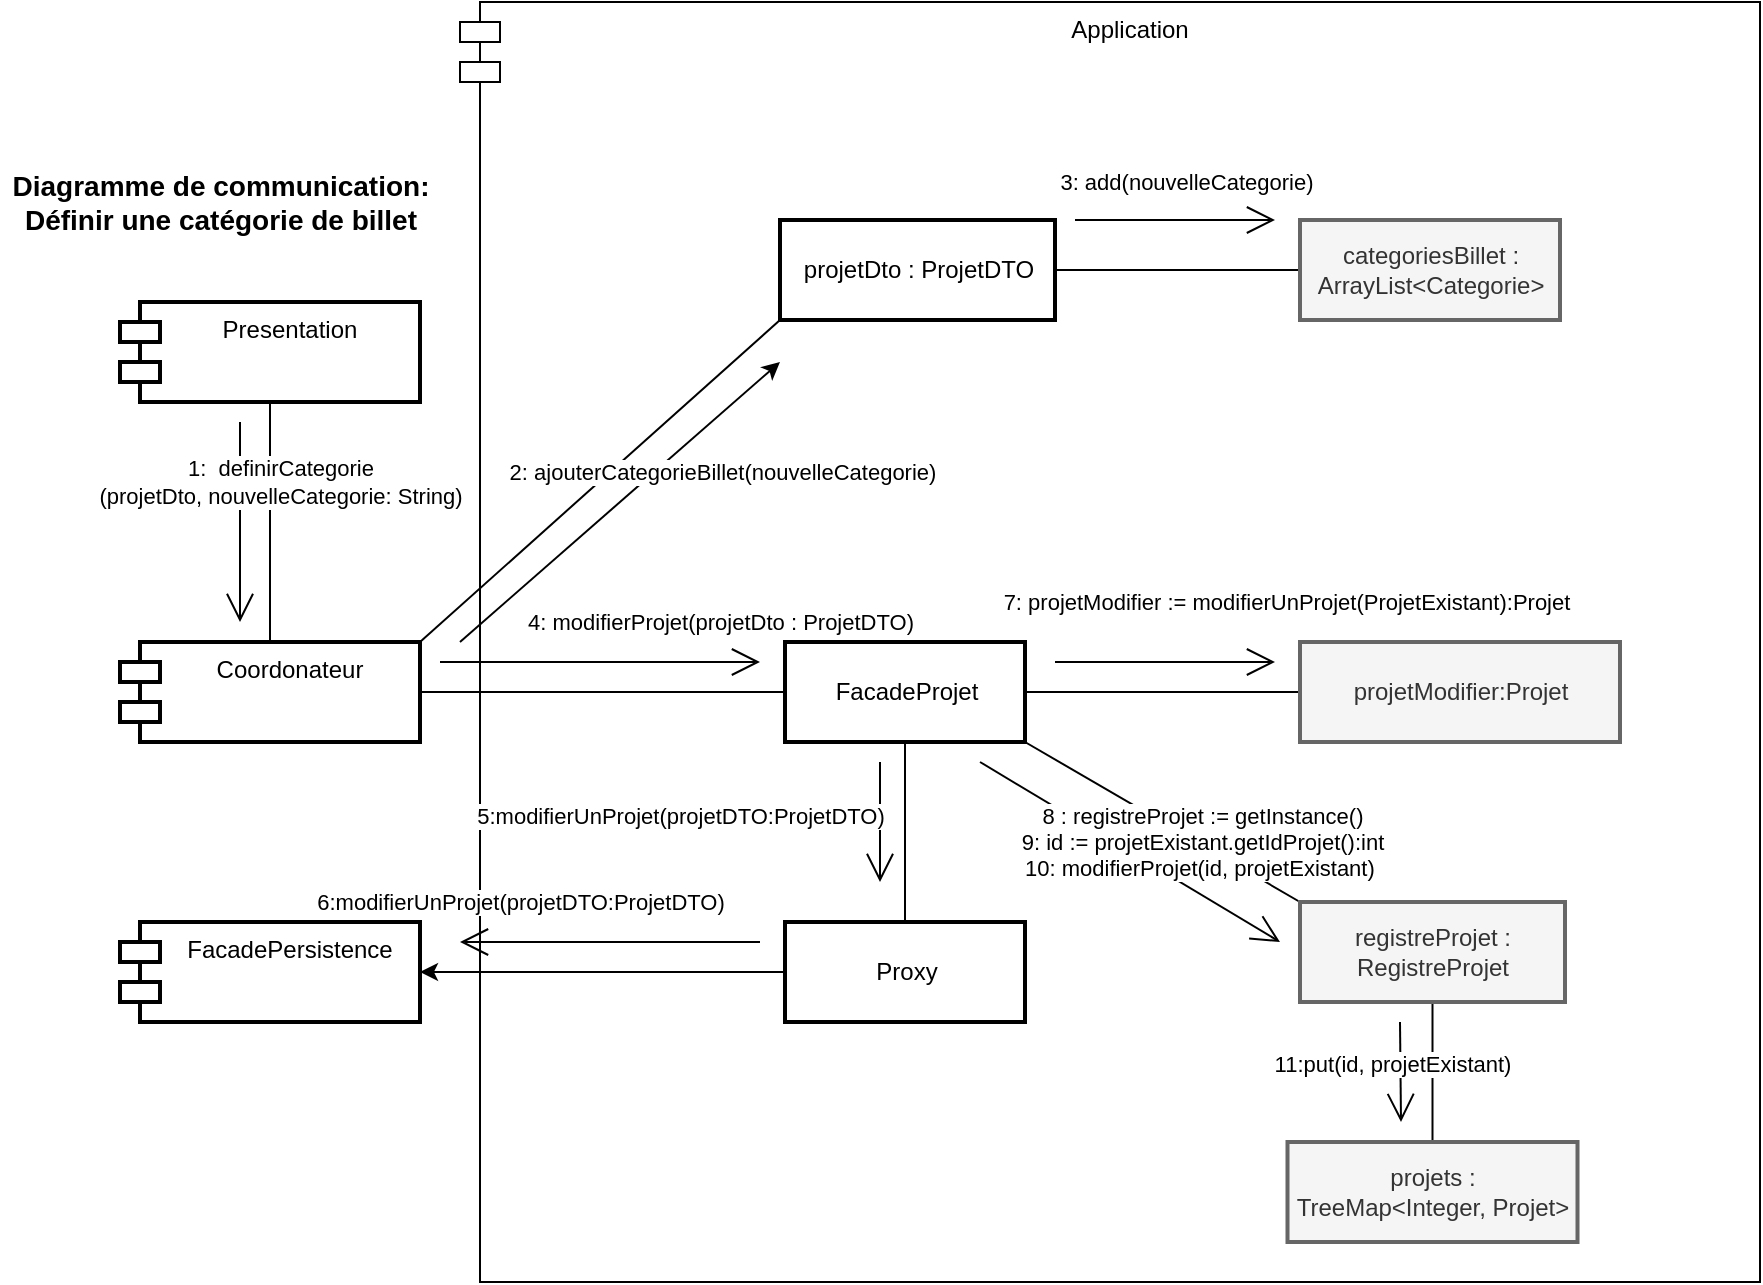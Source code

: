 <mxfile version="20.0.4" type="github">
  <diagram id="52IZLL7xsQzxs3NUUl1_" name="Page-1">
    <mxGraphModel dx="1247" dy="1770" grid="1" gridSize="10" guides="1" tooltips="1" connect="1" arrows="1" fold="1" page="1" pageScale="1" pageWidth="850" pageHeight="1100" math="0" shadow="0">
      <root>
        <mxCell id="0" />
        <mxCell id="1" parent="0" />
        <mxCell id="hDqs2hNm1gBTOTLuySX5-2" value="Coordonateur" style="shape=module;align=left;spacingLeft=20;align=center;verticalAlign=top;strokeWidth=2;" parent="1" vertex="1">
          <mxGeometry x="100" y="-280" width="150" height="50" as="geometry" />
        </mxCell>
        <mxCell id="hDqs2hNm1gBTOTLuySX5-3" value="Application" style="shape=module;align=left;spacingLeft=20;align=center;verticalAlign=top;" parent="1" vertex="1">
          <mxGeometry x="270" y="-600" width="650" height="640" as="geometry" />
        </mxCell>
        <mxCell id="zlBf4Wz0gLvxMZk6vgf--22" style="rounded=0;orthogonalLoop=1;jettySize=auto;html=1;entryX=0;entryY=0;entryDx=0;entryDy=0;endArrow=none;endFill=0;exitX=1;exitY=1;exitDx=0;exitDy=0;" parent="1" source="zlBf4Wz0gLvxMZk6vgf--5" target="TzgPYY4RlzZjaDo3wwwL-1" edge="1">
          <mxGeometry relative="1" as="geometry" />
        </mxCell>
        <mxCell id="TzgPYY4RlzZjaDo3wwwL-3" style="edgeStyle=none;rounded=0;orthogonalLoop=1;jettySize=auto;html=1;entryX=0;entryY=0.5;entryDx=0;entryDy=0;endArrow=none;endFill=0;" parent="1" source="zlBf4Wz0gLvxMZk6vgf--5" target="TzgPYY4RlzZjaDo3wwwL-2" edge="1">
          <mxGeometry relative="1" as="geometry" />
        </mxCell>
        <mxCell id="XJ4jBkE-fNK3LaErpKET-2" style="edgeStyle=none;rounded=0;orthogonalLoop=1;jettySize=auto;html=1;fontSize=21;endArrow=none;endFill=0;strokeWidth=1;" parent="1" source="zlBf4Wz0gLvxMZk6vgf--5" target="XJ4jBkE-fNK3LaErpKET-1" edge="1">
          <mxGeometry relative="1" as="geometry" />
        </mxCell>
        <mxCell id="zlBf4Wz0gLvxMZk6vgf--5" value="FacadeProjet" style="html=1;strokeWidth=2;" parent="1" vertex="1">
          <mxGeometry x="432.5" y="-280" width="120" height="50" as="geometry" />
        </mxCell>
        <mxCell id="zlBf4Wz0gLvxMZk6vgf--6" value="" style="endArrow=open;endFill=1;endSize=12;html=1;rounded=0;" parent="1" edge="1">
          <mxGeometry width="160" relative="1" as="geometry">
            <mxPoint x="260" y="-270" as="sourcePoint" />
            <mxPoint x="420" y="-270" as="targetPoint" />
          </mxGeometry>
        </mxCell>
        <mxCell id="zlBf4Wz0gLvxMZk6vgf--7" value="4: modifierProjet(projetDto : ProjetDTO)" style="edgeLabel;html=1;align=center;verticalAlign=middle;resizable=0;points=[];" parent="zlBf4Wz0gLvxMZk6vgf--6" connectable="0" vertex="1">
          <mxGeometry x="0.176" relative="1" as="geometry">
            <mxPoint x="46" y="-20" as="offset" />
          </mxGeometry>
        </mxCell>
        <mxCell id="zlBf4Wz0gLvxMZk6vgf--12" value="" style="endArrow=open;endFill=1;endSize=12;html=1;rounded=0;" parent="1" edge="1">
          <mxGeometry width="160" relative="1" as="geometry">
            <mxPoint x="567.5" y="-270" as="sourcePoint" />
            <mxPoint x="677.5" y="-270" as="targetPoint" />
          </mxGeometry>
        </mxCell>
        <mxCell id="zlBf4Wz0gLvxMZk6vgf--13" value="7: projetModifier := modifierUnProjet(ProjetExistant):Projet" style="edgeLabel;html=1;align=center;verticalAlign=middle;resizable=0;points=[];" parent="zlBf4Wz0gLvxMZk6vgf--12" connectable="0" vertex="1">
          <mxGeometry x="0.176" relative="1" as="geometry">
            <mxPoint x="51" y="-30" as="offset" />
          </mxGeometry>
        </mxCell>
        <mxCell id="zlBf4Wz0gLvxMZk6vgf--21" value="" style="endArrow=none;html=1;rounded=0;exitX=1;exitY=0.5;exitDx=0;exitDy=0;entryX=0;entryY=0.5;entryDx=0;entryDy=0;" parent="1" source="hDqs2hNm1gBTOTLuySX5-2" target="zlBf4Wz0gLvxMZk6vgf--5" edge="1">
          <mxGeometry width="50" height="50" relative="1" as="geometry">
            <mxPoint x="620" y="-110" as="sourcePoint" />
            <mxPoint x="670" y="-160" as="targetPoint" />
          </mxGeometry>
        </mxCell>
        <mxCell id="zlBf4Wz0gLvxMZk6vgf--28" value="Diagramme de communication:&lt;br style=&quot;font-size: 14px;&quot;&gt;Définir une catégorie de billet" style="text;html=1;align=center;verticalAlign=middle;resizable=0;points=[];autosize=1;strokeColor=none;fillColor=none;fontStyle=1;fontSize=14;" parent="1" vertex="1">
          <mxGeometry x="40" y="-520" width="220" height="40" as="geometry" />
        </mxCell>
        <mxCell id="dk3OCbrw461VhQ2k63uT-57" style="edgeStyle=none;rounded=0;orthogonalLoop=1;jettySize=auto;html=1;exitX=0.5;exitY=1;exitDx=0;exitDy=0;entryX=0.5;entryY=0;entryDx=0;entryDy=0;endArrow=none;endFill=0;" parent="1" source="TzgPYY4RlzZjaDo3wwwL-1" target="dk3OCbrw461VhQ2k63uT-56" edge="1">
          <mxGeometry relative="1" as="geometry" />
        </mxCell>
        <mxCell id="TzgPYY4RlzZjaDo3wwwL-1" value="registreProjet : &lt;br&gt;RegistreProjet" style="html=1;fillColor=#f5f5f5;fontColor=#333333;strokeColor=#666666;strokeWidth=2;" parent="1" vertex="1">
          <mxGeometry x="690" y="-150" width="132.5" height="50" as="geometry" />
        </mxCell>
        <mxCell id="TzgPYY4RlzZjaDo3wwwL-2" value="projetModifier:Projet" style="html=1;fillColor=#f5f5f5;fontColor=#333333;strokeColor=#666666;strokeWidth=2;" parent="1" vertex="1">
          <mxGeometry x="690" y="-280" width="160" height="50" as="geometry" />
        </mxCell>
        <mxCell id="TzgPYY4RlzZjaDo3wwwL-5" value="" style="endArrow=open;endFill=1;endSize=12;html=1;rounded=0;exitX=0;exitY=1;exitDx=0;exitDy=0;" parent="1" edge="1">
          <mxGeometry width="160" relative="1" as="geometry">
            <mxPoint x="530" y="-220" as="sourcePoint" />
            <mxPoint x="680" y="-130" as="targetPoint" />
          </mxGeometry>
        </mxCell>
        <mxCell id="TzgPYY4RlzZjaDo3wwwL-6" value="8 : registreProjet := getInstance()&lt;br&gt;9: id := projetExistant.getIdProjet():int&lt;br&gt;10: modifierProjet(id, projetExistant)&amp;nbsp;" style="edgeLabel;html=1;align=center;verticalAlign=middle;resizable=0;points=[];" parent="TzgPYY4RlzZjaDo3wwwL-5" connectable="0" vertex="1">
          <mxGeometry x="0.176" relative="1" as="geometry">
            <mxPoint x="22" y="-13" as="offset" />
          </mxGeometry>
        </mxCell>
        <mxCell id="dk3OCbrw461VhQ2k63uT-36" style="edgeStyle=none;rounded=0;orthogonalLoop=1;jettySize=auto;html=1;entryX=0.5;entryY=0;entryDx=0;entryDy=0;endArrow=none;endFill=0;" parent="1" source="dk3OCbrw461VhQ2k63uT-35" target="hDqs2hNm1gBTOTLuySX5-2" edge="1">
          <mxGeometry relative="1" as="geometry" />
        </mxCell>
        <mxCell id="dk3OCbrw461VhQ2k63uT-35" value="Presentation" style="shape=module;align=left;spacingLeft=20;align=center;verticalAlign=top;strokeWidth=2;" parent="1" vertex="1">
          <mxGeometry x="100" y="-450" width="150" height="50" as="geometry" />
        </mxCell>
        <mxCell id="dk3OCbrw461VhQ2k63uT-37" value="" style="endArrow=open;endFill=1;endSize=12;html=1;rounded=0;" parent="1" edge="1">
          <mxGeometry width="160" relative="1" as="geometry">
            <mxPoint x="160" y="-390" as="sourcePoint" />
            <mxPoint x="160" y="-290" as="targetPoint" />
          </mxGeometry>
        </mxCell>
        <mxCell id="dk3OCbrw461VhQ2k63uT-38" value="1:&amp;nbsp; definirCategorie&lt;br&gt;(projetDto, nouvelleCategorie: String)" style="edgeLabel;html=1;align=center;verticalAlign=middle;resizable=0;points=[];" parent="dk3OCbrw461VhQ2k63uT-37" connectable="0" vertex="1">
          <mxGeometry x="0.176" relative="1" as="geometry">
            <mxPoint x="20" y="-29" as="offset" />
          </mxGeometry>
        </mxCell>
        <mxCell id="dk3OCbrw461VhQ2k63uT-49" style="edgeStyle=none;rounded=0;orthogonalLoop=1;jettySize=auto;html=1;exitX=0;exitY=1;exitDx=0;exitDy=0;entryX=1;entryY=0;entryDx=0;entryDy=0;endArrow=none;endFill=0;" parent="1" source="dk3OCbrw461VhQ2k63uT-44" target="hDqs2hNm1gBTOTLuySX5-2" edge="1">
          <mxGeometry relative="1" as="geometry" />
        </mxCell>
        <mxCell id="dk3OCbrw461VhQ2k63uT-51" style="edgeStyle=none;rounded=0;orthogonalLoop=1;jettySize=auto;html=1;entryX=0;entryY=0.5;entryDx=0;entryDy=0;endArrow=none;endFill=0;" parent="1" source="dk3OCbrw461VhQ2k63uT-44" target="dk3OCbrw461VhQ2k63uT-50" edge="1">
          <mxGeometry relative="1" as="geometry" />
        </mxCell>
        <mxCell id="dk3OCbrw461VhQ2k63uT-44" value="projetDto : ProjetDTO" style="html=1;strokeWidth=2;" parent="1" vertex="1">
          <mxGeometry x="430" y="-491" width="137.5" height="50" as="geometry" />
        </mxCell>
        <mxCell id="dk3OCbrw461VhQ2k63uT-46" value="" style="endArrow=classic;html=1;rounded=0;" parent="1" edge="1">
          <mxGeometry width="50" height="50" relative="1" as="geometry">
            <mxPoint x="270" y="-280" as="sourcePoint" />
            <mxPoint x="430" y="-420" as="targetPoint" />
          </mxGeometry>
        </mxCell>
        <mxCell id="dk3OCbrw461VhQ2k63uT-47" value="2: ajouterCategorieBillet(nouvelleCategorie)" style="edgeLabel;html=1;align=center;verticalAlign=middle;resizable=0;points=[];" parent="dk3OCbrw461VhQ2k63uT-46" vertex="1" connectable="0">
          <mxGeometry x="-0.414" y="-1" relative="1" as="geometry">
            <mxPoint x="83" y="-45" as="offset" />
          </mxGeometry>
        </mxCell>
        <mxCell id="dk3OCbrw461VhQ2k63uT-50" value="categoriesBillet :&lt;br&gt;ArrayList&amp;lt;Categorie&amp;gt;" style="html=1;strokeWidth=2;fillColor=#f5f5f5;fontColor=#333333;strokeColor=#666666;" parent="1" vertex="1">
          <mxGeometry x="690" y="-491" width="130" height="50" as="geometry" />
        </mxCell>
        <mxCell id="dk3OCbrw461VhQ2k63uT-52" value="" style="endArrow=open;endFill=1;endSize=12;html=1;rounded=0;" parent="1" edge="1">
          <mxGeometry width="160" relative="1" as="geometry">
            <mxPoint x="577.5" y="-491" as="sourcePoint" />
            <mxPoint x="677.5" y="-491" as="targetPoint" />
          </mxGeometry>
        </mxCell>
        <mxCell id="dk3OCbrw461VhQ2k63uT-53" value="3: add(nouvelleCategorie)" style="edgeLabel;html=1;align=center;verticalAlign=middle;resizable=0;points=[];" parent="dk3OCbrw461VhQ2k63uT-52" connectable="0" vertex="1">
          <mxGeometry x="0.176" relative="1" as="geometry">
            <mxPoint x="-4" y="-19" as="offset" />
          </mxGeometry>
        </mxCell>
        <mxCell id="dk3OCbrw461VhQ2k63uT-56" value="projets : &lt;br&gt;TreeMap&amp;lt;Integer, Projet&amp;gt;" style="html=1;fillColor=#f5f5f5;fontColor=#333333;strokeColor=#666666;strokeWidth=2;" parent="1" vertex="1">
          <mxGeometry x="683.75" y="-30" width="145" height="50" as="geometry" />
        </mxCell>
        <mxCell id="dk3OCbrw461VhQ2k63uT-58" value="" style="endArrow=open;endFill=1;endSize=12;html=1;rounded=0;" parent="1" edge="1">
          <mxGeometry width="160" relative="1" as="geometry">
            <mxPoint x="740" y="-90" as="sourcePoint" />
            <mxPoint x="740.5" y="-40" as="targetPoint" />
          </mxGeometry>
        </mxCell>
        <mxCell id="dk3OCbrw461VhQ2k63uT-59" value="11:put(id, projetExistant)" style="edgeLabel;html=1;align=center;verticalAlign=middle;resizable=0;points=[];" parent="dk3OCbrw461VhQ2k63uT-58" connectable="0" vertex="1">
          <mxGeometry x="0.176" relative="1" as="geometry">
            <mxPoint x="-5" y="-9" as="offset" />
          </mxGeometry>
        </mxCell>
        <mxCell id="3TD3p0NHPOrvLx8HWi9s-3" style="edgeStyle=orthogonalEdgeStyle;rounded=0;orthogonalLoop=1;jettySize=auto;html=1;entryX=1;entryY=0.5;entryDx=0;entryDy=0;" edge="1" parent="1" source="XJ4jBkE-fNK3LaErpKET-1" target="3TD3p0NHPOrvLx8HWi9s-2">
          <mxGeometry relative="1" as="geometry" />
        </mxCell>
        <mxCell id="XJ4jBkE-fNK3LaErpKET-1" value="Proxy" style="html=1;strokeWidth=2;" parent="1" vertex="1">
          <mxGeometry x="432.5" y="-140" width="120" height="50" as="geometry" />
        </mxCell>
        <mxCell id="XJ4jBkE-fNK3LaErpKET-3" value="" style="endArrow=open;endFill=1;endSize=12;html=1;rounded=0;" parent="1" edge="1">
          <mxGeometry width="160" relative="1" as="geometry">
            <mxPoint x="480" y="-220" as="sourcePoint" />
            <mxPoint x="480" y="-160" as="targetPoint" />
          </mxGeometry>
        </mxCell>
        <mxCell id="XJ4jBkE-fNK3LaErpKET-4" value="5:modifierUnProjet(projetDTO:ProjetDTO)" style="edgeLabel;html=1;align=center;verticalAlign=middle;resizable=0;points=[];" parent="XJ4jBkE-fNK3LaErpKET-3" connectable="0" vertex="1">
          <mxGeometry x="0.176" relative="1" as="geometry">
            <mxPoint x="-100" y="-9" as="offset" />
          </mxGeometry>
        </mxCell>
        <mxCell id="XJ4jBkE-fNK3LaErpKET-6" value="" style="endArrow=open;endFill=1;endSize=12;html=1;rounded=0;" parent="1" edge="1">
          <mxGeometry width="160" relative="1" as="geometry">
            <mxPoint x="420" y="-130" as="sourcePoint" />
            <mxPoint x="270" y="-130" as="targetPoint" />
          </mxGeometry>
        </mxCell>
        <mxCell id="XJ4jBkE-fNK3LaErpKET-7" value="6:modifierUnProjet(projetDTO:ProjetDTO)" style="edgeLabel;html=1;align=center;verticalAlign=middle;resizable=0;points=[];" parent="XJ4jBkE-fNK3LaErpKET-6" connectable="0" vertex="1">
          <mxGeometry x="0.176" relative="1" as="geometry">
            <mxPoint x="-32" y="-20" as="offset" />
          </mxGeometry>
        </mxCell>
        <mxCell id="3TD3p0NHPOrvLx8HWi9s-2" value="FacadePersistence" style="shape=module;align=left;spacingLeft=20;align=center;verticalAlign=top;strokeWidth=2;" vertex="1" parent="1">
          <mxGeometry x="100" y="-140" width="150" height="50" as="geometry" />
        </mxCell>
      </root>
    </mxGraphModel>
  </diagram>
</mxfile>
